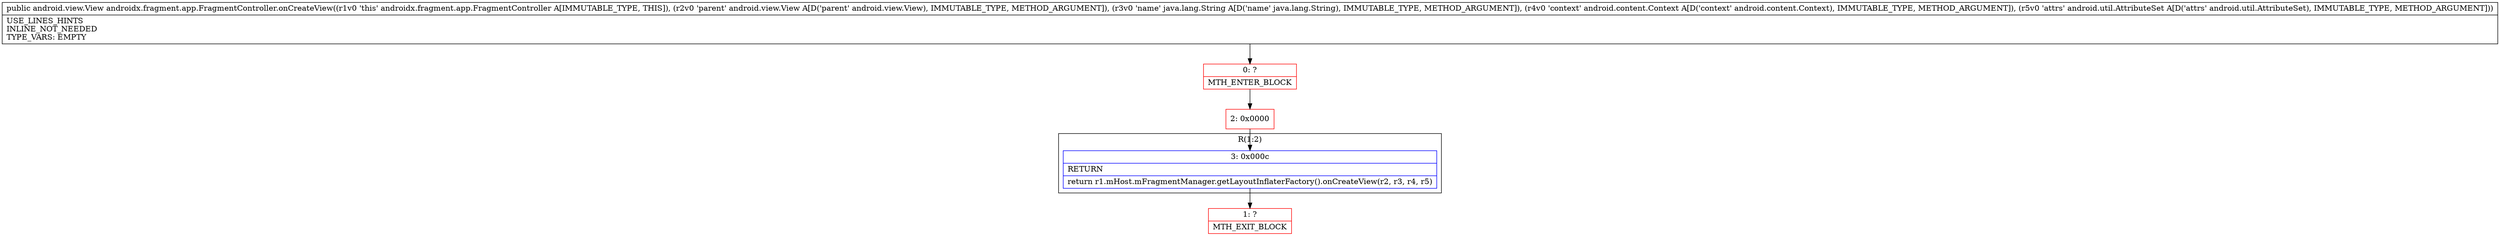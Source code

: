 digraph "CFG forandroidx.fragment.app.FragmentController.onCreateView(Landroid\/view\/View;Ljava\/lang\/String;Landroid\/content\/Context;Landroid\/util\/AttributeSet;)Landroid\/view\/View;" {
subgraph cluster_Region_534709106 {
label = "R(1:2)";
node [shape=record,color=blue];
Node_3 [shape=record,label="{3\:\ 0x000c|RETURN\l|return r1.mHost.mFragmentManager.getLayoutInflaterFactory().onCreateView(r2, r3, r4, r5)\l}"];
}
Node_0 [shape=record,color=red,label="{0\:\ ?|MTH_ENTER_BLOCK\l}"];
Node_2 [shape=record,color=red,label="{2\:\ 0x0000}"];
Node_1 [shape=record,color=red,label="{1\:\ ?|MTH_EXIT_BLOCK\l}"];
MethodNode[shape=record,label="{public android.view.View androidx.fragment.app.FragmentController.onCreateView((r1v0 'this' androidx.fragment.app.FragmentController A[IMMUTABLE_TYPE, THIS]), (r2v0 'parent' android.view.View A[D('parent' android.view.View), IMMUTABLE_TYPE, METHOD_ARGUMENT]), (r3v0 'name' java.lang.String A[D('name' java.lang.String), IMMUTABLE_TYPE, METHOD_ARGUMENT]), (r4v0 'context' android.content.Context A[D('context' android.content.Context), IMMUTABLE_TYPE, METHOD_ARGUMENT]), (r5v0 'attrs' android.util.AttributeSet A[D('attrs' android.util.AttributeSet), IMMUTABLE_TYPE, METHOD_ARGUMENT]))  | USE_LINES_HINTS\lINLINE_NOT_NEEDED\lTYPE_VARS: EMPTY\l}"];
MethodNode -> Node_0;Node_3 -> Node_1;
Node_0 -> Node_2;
Node_2 -> Node_3;
}


